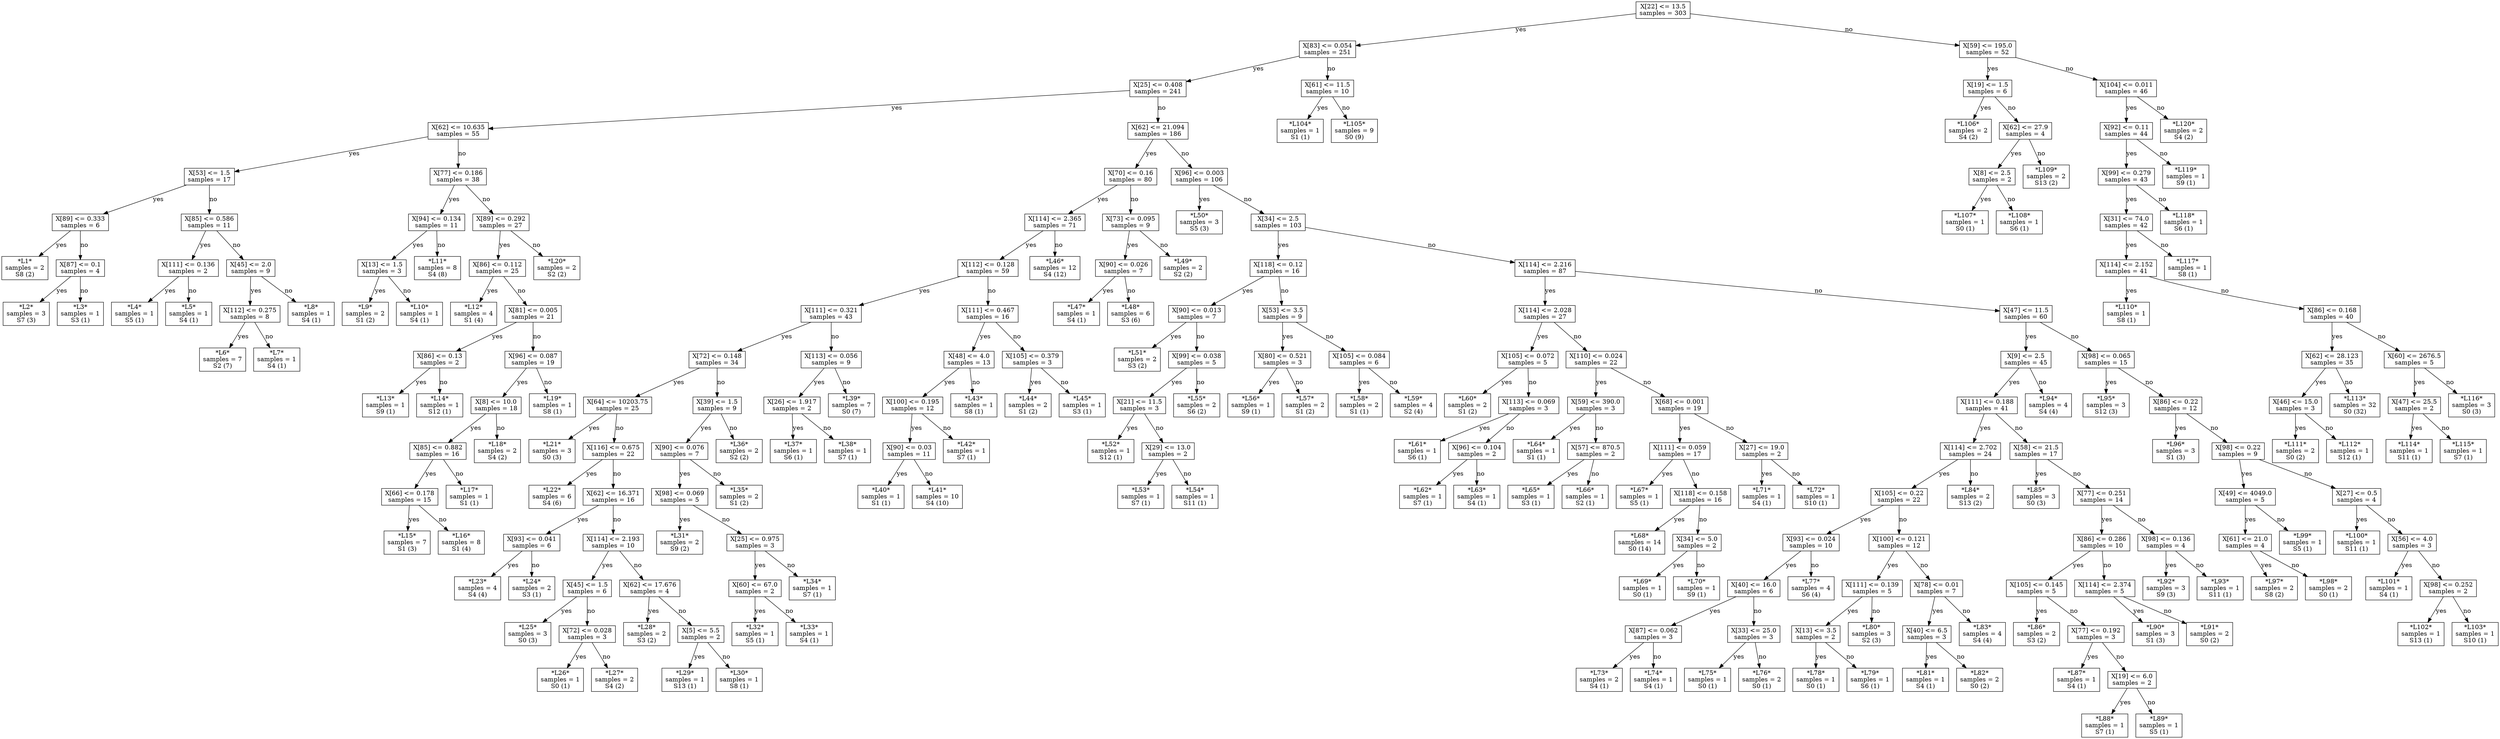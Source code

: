 digraph Tree {
node [shape=box] ;
0 [label="X[22] <= 13.5\nsamples = 303\n"] ;
1 [label="X[83] <= 0.054\nsamples = 251\n"] ;
0 -> 1 [label="yes"];
2 [label="X[25] <= 0.408\nsamples = 241\n"] ;
1 -> 2 [label="yes"];
3 [label="X[62] <= 10.635\nsamples = 55\n"] ;
2 -> 3 [label="yes"];
4 [label="X[53] <= 1.5\nsamples = 17\n"] ;
3 -> 4 [label="yes"];
5 [label="X[89] <= 0.333\nsamples = 6\n"] ;
4 -> 5 [label="yes"];
6 [label="*L1*\nsamples = 2\nS8 (2)\n"] ;
5 -> 6 [label="yes"];
7 [label="X[87] <= 0.1\nsamples = 4\n"] ;
5 -> 7 [label="no"];
8 [label="*L2*\nsamples = 3\nS7 (3)\n"] ;
7 -> 8 [label="yes"];
9 [label="*L3*\nsamples = 1\nS3 (1)\n"] ;
7 -> 9 [label="no"];
10 [label="X[85] <= 0.586\nsamples = 11\n"] ;
4 -> 10 [label="no"];
11 [label="X[111] <= 0.136\nsamples = 2\n"] ;
10 -> 11 [label="yes"];
12 [label="*L4*\nsamples = 1\nS5 (1)\n"] ;
11 -> 12 [label="yes"];
13 [label="*L5*\nsamples = 1\nS4 (1)\n"] ;
11 -> 13 [label="no"];
14 [label="X[45] <= 2.0\nsamples = 9\n"] ;
10 -> 14 [label="no"];
15 [label="X[112] <= 0.275\nsamples = 8\n"] ;
14 -> 15 [label="yes"];
16 [label="*L6*\nsamples = 7\nS2 (7)\n"] ;
15 -> 16 [label="yes"];
17 [label="*L7*\nsamples = 1\nS4 (1)\n"] ;
15 -> 17 [label="no"];
18 [label="*L8*\nsamples = 1\nS4 (1)\n"] ;
14 -> 18 [label="no"];
19 [label="X[77] <= 0.186\nsamples = 38\n"] ;
3 -> 19 [label="no"];
20 [label="X[94] <= 0.134\nsamples = 11\n"] ;
19 -> 20 [label="yes"];
21 [label="X[13] <= 1.5\nsamples = 3\n"] ;
20 -> 21 [label="yes"];
22 [label="*L9*\nsamples = 2\nS1 (2)\n"] ;
21 -> 22 [label="yes"];
23 [label="*L10*\nsamples = 1\nS4 (1)\n"] ;
21 -> 23 [label="no"];
24 [label="*L11*\nsamples = 8\nS4 (8)\n"] ;
20 -> 24 [label="no"];
25 [label="X[89] <= 0.292\nsamples = 27\n"] ;
19 -> 25 [label="no"];
26 [label="X[86] <= 0.112\nsamples = 25\n"] ;
25 -> 26 [label="yes"];
27 [label="*L12*\nsamples = 4\nS1 (4)\n"] ;
26 -> 27 [label="yes"];
28 [label="X[81] <= 0.005\nsamples = 21\n"] ;
26 -> 28 [label="no"];
29 [label="X[86] <= 0.13\nsamples = 2\n"] ;
28 -> 29 [label="yes"];
30 [label="*L13*\nsamples = 1\nS9 (1)\n"] ;
29 -> 30 [label="yes"];
31 [label="*L14*\nsamples = 1\nS12 (1)\n"] ;
29 -> 31 [label="no"];
32 [label="X[96] <= 0.087\nsamples = 19\n"] ;
28 -> 32 [label="no"];
33 [label="X[8] <= 10.0\nsamples = 18\n"] ;
32 -> 33 [label="yes"];
34 [label="X[85] <= 0.882\nsamples = 16\n"] ;
33 -> 34 [label="yes"];
35 [label="X[66] <= 0.178\nsamples = 15\n"] ;
34 -> 35 [label="yes"];
36 [label="*L15*\nsamples = 7\nS1 (3)\n"] ;
35 -> 36 [label="yes"];
37 [label="*L16*\nsamples = 8\nS1 (4)\n"] ;
35 -> 37 [label="no"];
38 [label="*L17*\nsamples = 1\nS1 (1)\n"] ;
34 -> 38 [label="no"];
39 [label="*L18*\nsamples = 2\nS4 (2)\n"] ;
33 -> 39 [label="no"];
40 [label="*L19*\nsamples = 1\nS8 (1)\n"] ;
32 -> 40 [label="no"];
41 [label="*L20*\nsamples = 2\nS2 (2)\n"] ;
25 -> 41 [label="no"];
42 [label="X[62] <= 21.094\nsamples = 186\n"] ;
2 -> 42 [label="no"];
43 [label="X[70] <= 0.16\nsamples = 80\n"] ;
42 -> 43 [label="yes"];
44 [label="X[114] <= 2.365\nsamples = 71\n"] ;
43 -> 44 [label="yes"];
45 [label="X[112] <= 0.128\nsamples = 59\n"] ;
44 -> 45 [label="yes"];
46 [label="X[111] <= 0.321\nsamples = 43\n"] ;
45 -> 46 [label="yes"];
47 [label="X[72] <= 0.148\nsamples = 34\n"] ;
46 -> 47 [label="yes"];
48 [label="X[64] <= 10203.75\nsamples = 25\n"] ;
47 -> 48 [label="yes"];
49 [label="*L21*\nsamples = 3\nS0 (3)\n"] ;
48 -> 49 [label="yes"];
50 [label="X[116] <= 0.675\nsamples = 22\n"] ;
48 -> 50 [label="no"];
51 [label="*L22*\nsamples = 6\nS4 (6)\n"] ;
50 -> 51 [label="yes"];
52 [label="X[62] <= 16.371\nsamples = 16\n"] ;
50 -> 52 [label="no"];
53 [label="X[93] <= 0.041\nsamples = 6\n"] ;
52 -> 53 [label="yes"];
54 [label="*L23*\nsamples = 4\nS4 (4)\n"] ;
53 -> 54 [label="yes"];
55 [label="*L24*\nsamples = 2\nS3 (1)\n"] ;
53 -> 55 [label="no"];
56 [label="X[114] <= 2.193\nsamples = 10\n"] ;
52 -> 56 [label="no"];
57 [label="X[45] <= 1.5\nsamples = 6\n"] ;
56 -> 57 [label="yes"];
58 [label="*L25*\nsamples = 3\nS0 (3)\n"] ;
57 -> 58 [label="yes"];
59 [label="X[72] <= 0.028\nsamples = 3\n"] ;
57 -> 59 [label="no"];
60 [label="*L26*\nsamples = 1\nS0 (1)\n"] ;
59 -> 60 [label="yes"];
61 [label="*L27*\nsamples = 2\nS4 (2)\n"] ;
59 -> 61 [label="no"];
62 [label="X[62] <= 17.676\nsamples = 4\n"] ;
56 -> 62 [label="no"];
63 [label="*L28*\nsamples = 2\nS3 (2)\n"] ;
62 -> 63 [label="yes"];
64 [label="X[5] <= 5.5\nsamples = 2\n"] ;
62 -> 64 [label="no"];
65 [label="*L29*\nsamples = 1\nS13 (1)\n"] ;
64 -> 65 [label="yes"];
66 [label="*L30*\nsamples = 1\nS8 (1)\n"] ;
64 -> 66 [label="no"];
67 [label="X[39] <= 1.5\nsamples = 9\n"] ;
47 -> 67 [label="no"];
68 [label="X[90] <= 0.076\nsamples = 7\n"] ;
67 -> 68 [label="yes"];
69 [label="X[98] <= 0.069\nsamples = 5\n"] ;
68 -> 69 [label="yes"];
70 [label="*L31*\nsamples = 2\nS9 (2)\n"] ;
69 -> 70 [label="yes"];
71 [label="X[25] <= 0.975\nsamples = 3\n"] ;
69 -> 71 [label="no"];
72 [label="X[60] <= 67.0\nsamples = 2\n"] ;
71 -> 72 [label="yes"];
73 [label="*L32*\nsamples = 1\nS5 (1)\n"] ;
72 -> 73 [label="yes"];
74 [label="*L33*\nsamples = 1\nS4 (1)\n"] ;
72 -> 74 [label="no"];
75 [label="*L34*\nsamples = 1\nS7 (1)\n"] ;
71 -> 75 [label="no"];
76 [label="*L35*\nsamples = 2\nS1 (2)\n"] ;
68 -> 76 [label="no"];
77 [label="*L36*\nsamples = 2\nS2 (2)\n"] ;
67 -> 77 [label="no"];
78 [label="X[113] <= 0.056\nsamples = 9\n"] ;
46 -> 78 [label="no"];
79 [label="X[26] <= 1.917\nsamples = 2\n"] ;
78 -> 79 [label="yes"];
80 [label="*L37*\nsamples = 1\nS6 (1)\n"] ;
79 -> 80 [label="yes"];
81 [label="*L38*\nsamples = 1\nS7 (1)\n"] ;
79 -> 81 [label="no"];
82 [label="*L39*\nsamples = 7\nS0 (7)\n"] ;
78 -> 82 [label="no"];
83 [label="X[111] <= 0.467\nsamples = 16\n"] ;
45 -> 83 [label="no"];
84 [label="X[48] <= 4.0\nsamples = 13\n"] ;
83 -> 84 [label="yes"];
85 [label="X[100] <= 0.195\nsamples = 12\n"] ;
84 -> 85 [label="yes"];
86 [label="X[90] <= 0.03\nsamples = 11\n"] ;
85 -> 86 [label="yes"];
87 [label="*L40*\nsamples = 1\nS1 (1)\n"] ;
86 -> 87 [label="yes"];
88 [label="*L41*\nsamples = 10\nS4 (10)\n"] ;
86 -> 88 [label="no"];
89 [label="*L42*\nsamples = 1\nS7 (1)\n"] ;
85 -> 89 [label="no"];
90 [label="*L43*\nsamples = 1\nS8 (1)\n"] ;
84 -> 90 [label="no"];
91 [label="X[105] <= 0.379\nsamples = 3\n"] ;
83 -> 91 [label="no"];
92 [label="*L44*\nsamples = 2\nS1 (2)\n"] ;
91 -> 92 [label="yes"];
93 [label="*L45*\nsamples = 1\nS3 (1)\n"] ;
91 -> 93 [label="no"];
94 [label="*L46*\nsamples = 12\nS4 (12)\n"] ;
44 -> 94 [label="no"];
95 [label="X[73] <= 0.095\nsamples = 9\n"] ;
43 -> 95 [label="no"];
96 [label="X[90] <= 0.026\nsamples = 7\n"] ;
95 -> 96 [label="yes"];
97 [label="*L47*\nsamples = 1\nS4 (1)\n"] ;
96 -> 97 [label="yes"];
98 [label="*L48*\nsamples = 6\nS3 (6)\n"] ;
96 -> 98 [label="no"];
99 [label="*L49*\nsamples = 2\nS2 (2)\n"] ;
95 -> 99 [label="no"];
100 [label="X[96] <= 0.003\nsamples = 106\n"] ;
42 -> 100 [label="no"];
101 [label="*L50*\nsamples = 3\nS5 (3)\n"] ;
100 -> 101 [label="yes"];
102 [label="X[34] <= 2.5\nsamples = 103\n"] ;
100 -> 102 [label="no"];
103 [label="X[118] <= 0.12\nsamples = 16\n"] ;
102 -> 103 [label="yes"];
104 [label="X[90] <= 0.013\nsamples = 7\n"] ;
103 -> 104 [label="yes"];
105 [label="*L51*\nsamples = 2\nS3 (2)\n"] ;
104 -> 105 [label="yes"];
106 [label="X[99] <= 0.038\nsamples = 5\n"] ;
104 -> 106 [label="no"];
107 [label="X[21] <= 11.5\nsamples = 3\n"] ;
106 -> 107 [label="yes"];
108 [label="*L52*\nsamples = 1\nS12 (1)\n"] ;
107 -> 108 [label="yes"];
109 [label="X[29] <= 13.0\nsamples = 2\n"] ;
107 -> 109 [label="no"];
110 [label="*L53*\nsamples = 1\nS7 (1)\n"] ;
109 -> 110 [label="yes"];
111 [label="*L54*\nsamples = 1\nS11 (1)\n"] ;
109 -> 111 [label="no"];
112 [label="*L55*\nsamples = 2\nS6 (2)\n"] ;
106 -> 112 [label="no"];
113 [label="X[53] <= 3.5\nsamples = 9\n"] ;
103 -> 113 [label="no"];
114 [label="X[80] <= 0.521\nsamples = 3\n"] ;
113 -> 114 [label="yes"];
115 [label="*L56*\nsamples = 1\nS9 (1)\n"] ;
114 -> 115 [label="yes"];
116 [label="*L57*\nsamples = 2\nS1 (2)\n"] ;
114 -> 116 [label="no"];
117 [label="X[105] <= 0.084\nsamples = 6\n"] ;
113 -> 117 [label="no"];
118 [label="*L58*\nsamples = 2\nS1 (1)\n"] ;
117 -> 118 [label="yes"];
119 [label="*L59*\nsamples = 4\nS2 (4)\n"] ;
117 -> 119 [label="no"];
120 [label="X[114] <= 2.216\nsamples = 87\n"] ;
102 -> 120 [label="no"];
121 [label="X[114] <= 2.028\nsamples = 27\n"] ;
120 -> 121 [label="yes"];
122 [label="X[105] <= 0.072\nsamples = 5\n"] ;
121 -> 122 [label="yes"];
123 [label="*L60*\nsamples = 2\nS1 (2)\n"] ;
122 -> 123 [label="yes"];
124 [label="X[113] <= 0.069\nsamples = 3\n"] ;
122 -> 124 [label="no"];
125 [label="*L61*\nsamples = 1\nS6 (1)\n"] ;
124 -> 125 [label="yes"];
126 [label="X[96] <= 0.104\nsamples = 2\n"] ;
124 -> 126 [label="no"];
127 [label="*L62*\nsamples = 1\nS7 (1)\n"] ;
126 -> 127 [label="yes"];
128 [label="*L63*\nsamples = 1\nS4 (1)\n"] ;
126 -> 128 [label="no"];
129 [label="X[110] <= 0.024\nsamples = 22\n"] ;
121 -> 129 [label="no"];
130 [label="X[59] <= 390.0\nsamples = 3\n"] ;
129 -> 130 [label="yes"];
131 [label="*L64*\nsamples = 1\nS1 (1)\n"] ;
130 -> 131 [label="yes"];
132 [label="X[57] <= 870.5\nsamples = 2\n"] ;
130 -> 132 [label="no"];
133 [label="*L65*\nsamples = 1\nS3 (1)\n"] ;
132 -> 133 [label="yes"];
134 [label="*L66*\nsamples = 1\nS2 (1)\n"] ;
132 -> 134 [label="no"];
135 [label="X[68] <= 0.001\nsamples = 19\n"] ;
129 -> 135 [label="no"];
136 [label="X[111] <= 0.059\nsamples = 17\n"] ;
135 -> 136 [label="yes"];
137 [label="*L67*\nsamples = 1\nS5 (1)\n"] ;
136 -> 137 [label="yes"];
138 [label="X[118] <= 0.158\nsamples = 16\n"] ;
136 -> 138 [label="no"];
139 [label="*L68*\nsamples = 14\nS0 (14)\n"] ;
138 -> 139 [label="yes"];
140 [label="X[34] <= 5.0\nsamples = 2\n"] ;
138 -> 140 [label="no"];
141 [label="*L69*\nsamples = 1\nS0 (1)\n"] ;
140 -> 141 [label="yes"];
142 [label="*L70*\nsamples = 1\nS9 (1)\n"] ;
140 -> 142 [label="no"];
143 [label="X[27] <= 19.0\nsamples = 2\n"] ;
135 -> 143 [label="no"];
144 [label="*L71*\nsamples = 1\nS4 (1)\n"] ;
143 -> 144 [label="yes"];
145 [label="*L72*\nsamples = 1\nS10 (1)\n"] ;
143 -> 145 [label="no"];
146 [label="X[47] <= 11.5\nsamples = 60\n"] ;
120 -> 146 [label="no"];
147 [label="X[9] <= 2.5\nsamples = 45\n"] ;
146 -> 147 [label="yes"];
148 [label="X[111] <= 0.188\nsamples = 41\n"] ;
147 -> 148 [label="yes"];
149 [label="X[114] <= 2.702\nsamples = 24\n"] ;
148 -> 149 [label="yes"];
150 [label="X[105] <= 0.22\nsamples = 22\n"] ;
149 -> 150 [label="yes"];
151 [label="X[93] <= 0.024\nsamples = 10\n"] ;
150 -> 151 [label="yes"];
152 [label="X[40] <= 16.0\nsamples = 6\n"] ;
151 -> 152 [label="yes"];
153 [label="X[87] <= 0.062\nsamples = 3\n"] ;
152 -> 153 [label="yes"];
154 [label="*L73*\nsamples = 2\nS4 (1)\n"] ;
153 -> 154 [label="yes"];
155 [label="*L74*\nsamples = 1\nS4 (1)\n"] ;
153 -> 155 [label="no"];
156 [label="X[33] <= 25.0\nsamples = 3\n"] ;
152 -> 156 [label="no"];
157 [label="*L75*\nsamples = 1\nS0 (1)\n"] ;
156 -> 157 [label="yes"];
158 [label="*L76*\nsamples = 2\nS0 (1)\n"] ;
156 -> 158 [label="no"];
159 [label="*L77*\nsamples = 4\nS6 (4)\n"] ;
151 -> 159 [label="no"];
160 [label="X[100] <= 0.121\nsamples = 12\n"] ;
150 -> 160 [label="no"];
161 [label="X[111] <= 0.139\nsamples = 5\n"] ;
160 -> 161 [label="yes"];
162 [label="X[13] <= 3.5\nsamples = 2\n"] ;
161 -> 162 [label="yes"];
163 [label="*L78*\nsamples = 1\nS0 (1)\n"] ;
162 -> 163 [label="yes"];
164 [label="*L79*\nsamples = 1\nS6 (1)\n"] ;
162 -> 164 [label="no"];
165 [label="*L80*\nsamples = 3\nS2 (3)\n"] ;
161 -> 165 [label="no"];
166 [label="X[78] <= 0.01\nsamples = 7\n"] ;
160 -> 166 [label="no"];
167 [label="X[40] <= 6.5\nsamples = 3\n"] ;
166 -> 167 [label="yes"];
168 [label="*L81*\nsamples = 1\nS4 (1)\n"] ;
167 -> 168 [label="yes"];
169 [label="*L82*\nsamples = 2\nS0 (2)\n"] ;
167 -> 169 [label="no"];
170 [label="*L83*\nsamples = 4\nS4 (4)\n"] ;
166 -> 170 [label="no"];
171 [label="*L84*\nsamples = 2\nS13 (2)\n"] ;
149 -> 171 [label="no"];
172 [label="X[58] <= 21.5\nsamples = 17\n"] ;
148 -> 172 [label="no"];
173 [label="*L85*\nsamples = 3\nS0 (3)\n"] ;
172 -> 173 [label="yes"];
174 [label="X[77] <= 0.251\nsamples = 14\n"] ;
172 -> 174 [label="no"];
175 [label="X[86] <= 0.286\nsamples = 10\n"] ;
174 -> 175 [label="yes"];
176 [label="X[105] <= 0.145\nsamples = 5\n"] ;
175 -> 176 [label="yes"];
177 [label="*L86*\nsamples = 2\nS3 (2)\n"] ;
176 -> 177 [label="yes"];
178 [label="X[77] <= 0.192\nsamples = 3\n"] ;
176 -> 178 [label="no"];
179 [label="*L87*\nsamples = 1\nS4 (1)\n"] ;
178 -> 179 [label="yes"];
180 [label="X[19] <= 6.0\nsamples = 2\n"] ;
178 -> 180 [label="no"];
181 [label="*L88*\nsamples = 1\nS7 (1)\n"] ;
180 -> 181 [label="yes"];
182 [label="*L89*\nsamples = 1\nS5 (1)\n"] ;
180 -> 182 [label="no"];
183 [label="X[114] <= 2.374\nsamples = 5\n"] ;
175 -> 183 [label="no"];
184 [label="*L90*\nsamples = 3\nS1 (3)\n"] ;
183 -> 184 [label="yes"];
185 [label="*L91*\nsamples = 2\nS0 (2)\n"] ;
183 -> 185 [label="no"];
186 [label="X[98] <= 0.136\nsamples = 4\n"] ;
174 -> 186 [label="no"];
187 [label="*L92*\nsamples = 3\nS9 (3)\n"] ;
186 -> 187 [label="yes"];
188 [label="*L93*\nsamples = 1\nS11 (1)\n"] ;
186 -> 188 [label="no"];
189 [label="*L94*\nsamples = 4\nS4 (4)\n"] ;
147 -> 189 [label="no"];
190 [label="X[98] <= 0.065\nsamples = 15\n"] ;
146 -> 190 [label="no"];
191 [label="*L95*\nsamples = 3\nS12 (3)\n"] ;
190 -> 191 [label="yes"];
192 [label="X[86] <= 0.22\nsamples = 12\n"] ;
190 -> 192 [label="no"];
193 [label="*L96*\nsamples = 3\nS1 (3)\n"] ;
192 -> 193 [label="yes"];
194 [label="X[98] <= 0.22\nsamples = 9\n"] ;
192 -> 194 [label="no"];
195 [label="X[49] <= 4049.0\nsamples = 5\n"] ;
194 -> 195 [label="yes"];
196 [label="X[61] <= 21.0\nsamples = 4\n"] ;
195 -> 196 [label="yes"];
197 [label="*L97*\nsamples = 2\nS8 (2)\n"] ;
196 -> 197 [label="yes"];
198 [label="*L98*\nsamples = 2\nS0 (1)\n"] ;
196 -> 198 [label="no"];
199 [label="*L99*\nsamples = 1\nS5 (1)\n"] ;
195 -> 199 [label="no"];
200 [label="X[27] <= 0.5\nsamples = 4\n"] ;
194 -> 200 [label="no"];
201 [label="*L100*\nsamples = 1\nS11 (1)\n"] ;
200 -> 201 [label="yes"];
202 [label="X[56] <= 4.0\nsamples = 3\n"] ;
200 -> 202 [label="no"];
203 [label="*L101*\nsamples = 1\nS4 (1)\n"] ;
202 -> 203 [label="yes"];
204 [label="X[98] <= 0.252\nsamples = 2\n"] ;
202 -> 204 [label="no"];
205 [label="*L102*\nsamples = 1\nS13 (1)\n"] ;
204 -> 205 [label="yes"];
206 [label="*L103*\nsamples = 1\nS10 (1)\n"] ;
204 -> 206 [label="no"];
207 [label="X[61] <= 11.5\nsamples = 10\n"] ;
1 -> 207 [label="no"];
208 [label="*L104*\nsamples = 1\nS1 (1)\n"] ;
207 -> 208 [label="yes"];
209 [label="*L105*\nsamples = 9\nS0 (9)\n"] ;
207 -> 209 [label="no"];
210 [label="X[59] <= 195.0\nsamples = 52\n"] ;
0 -> 210 [label="no"];
211 [label="X[19] <= 1.5\nsamples = 6\n"] ;
210 -> 211 [label="yes"];
212 [label="*L106*\nsamples = 2\nS4 (2)\n"] ;
211 -> 212 [label="yes"];
213 [label="X[62] <= 27.9\nsamples = 4\n"] ;
211 -> 213 [label="no"];
214 [label="X[8] <= 2.5\nsamples = 2\n"] ;
213 -> 214 [label="yes"];
215 [label="*L107*\nsamples = 1\nS0 (1)\n"] ;
214 -> 215 [label="yes"];
216 [label="*L108*\nsamples = 1\nS6 (1)\n"] ;
214 -> 216 [label="no"];
217 [label="*L109*\nsamples = 2\nS13 (2)\n"] ;
213 -> 217 [label="no"];
218 [label="X[104] <= 0.011\nsamples = 46\n"] ;
210 -> 218 [label="no"];
219 [label="X[92] <= 0.11\nsamples = 44\n"] ;
218 -> 219 [label="yes"];
220 [label="X[99] <= 0.279\nsamples = 43\n"] ;
219 -> 220 [label="yes"];
221 [label="X[31] <= 74.0\nsamples = 42\n"] ;
220 -> 221 [label="yes"];
222 [label="X[114] <= 2.152\nsamples = 41\n"] ;
221 -> 222 [label="yes"];
223 [label="*L110*\nsamples = 1\nS8 (1)\n"] ;
222 -> 223 [label="yes"];
224 [label="X[86] <= 0.168\nsamples = 40\n"] ;
222 -> 224 [label="no"];
225 [label="X[62] <= 28.123\nsamples = 35\n"] ;
224 -> 225 [label="yes"];
226 [label="X[46] <= 15.0\nsamples = 3\n"] ;
225 -> 226 [label="yes"];
227 [label="*L111*\nsamples = 2\nS0 (2)\n"] ;
226 -> 227 [label="yes"];
228 [label="*L112*\nsamples = 1\nS12 (1)\n"] ;
226 -> 228 [label="no"];
229 [label="*L113*\nsamples = 32\nS0 (32)\n"] ;
225 -> 229 [label="no"];
230 [label="X[60] <= 2676.5\nsamples = 5\n"] ;
224 -> 230 [label="no"];
231 [label="X[47] <= 25.5\nsamples = 2\n"] ;
230 -> 231 [label="yes"];
232 [label="*L114*\nsamples = 1\nS11 (1)\n"] ;
231 -> 232 [label="yes"];
233 [label="*L115*\nsamples = 1\nS7 (1)\n"] ;
231 -> 233 [label="no"];
234 [label="*L116*\nsamples = 3\nS0 (3)\n"] ;
230 -> 234 [label="no"];
235 [label="*L117*\nsamples = 1\nS8 (1)\n"] ;
221 -> 235 [label="no"];
236 [label="*L118*\nsamples = 1\nS6 (1)\n"] ;
220 -> 236 [label="no"];
237 [label="*L119*\nsamples = 1\nS9 (1)\n"] ;
219 -> 237 [label="no"];
238 [label="*L120*\nsamples = 2\nS4 (2)\n"] ;
218 -> 238 [label="no"];
}
